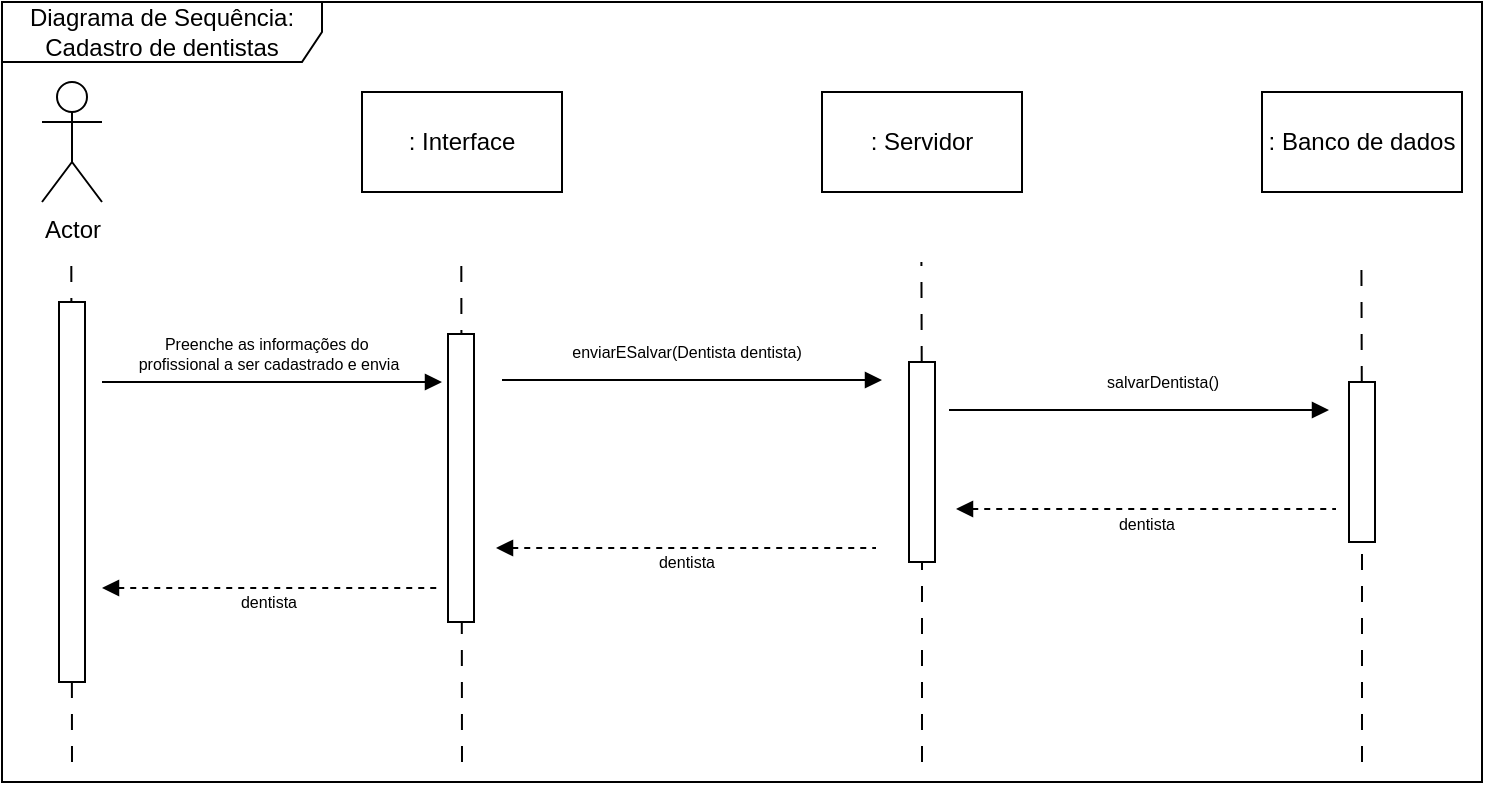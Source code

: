<mxfile version="25.0.1">
  <diagram name="Page-1" id="myC7m-T4gbPf3_Z4dW4G">
    <mxGraphModel dx="989" dy="1706" grid="1" gridSize="10" guides="1" tooltips="1" connect="1" arrows="1" fold="1" page="1" pageScale="1" pageWidth="827" pageHeight="1169" math="0" shadow="0">
      <root>
        <mxCell id="0" />
        <mxCell id="1" parent="0" />
        <mxCell id="Wmycd5_sgxw_gxinNrQH-1" value="Actor" style="shape=umlActor;verticalLabelPosition=bottom;verticalAlign=top;html=1;" parent="1" vertex="1">
          <mxGeometry x="60" y="20" width="30" height="60" as="geometry" />
        </mxCell>
        <mxCell id="Wmycd5_sgxw_gxinNrQH-8" value="" style="endArrow=none;html=1;rounded=0;dashed=1;dashPattern=8 8;" parent="1" edge="1">
          <mxGeometry width="50" height="50" relative="1" as="geometry">
            <mxPoint x="75" y="360" as="sourcePoint" />
            <mxPoint x="74.66" y="110" as="targetPoint" />
          </mxGeometry>
        </mxCell>
        <mxCell id="Wmycd5_sgxw_gxinNrQH-9" value=": Interface" style="rounded=0;whiteSpace=wrap;html=1;" parent="1" vertex="1">
          <mxGeometry x="220" y="25" width="100" height="50" as="geometry" />
        </mxCell>
        <mxCell id="Wmycd5_sgxw_gxinNrQH-10" value="" style="endArrow=none;html=1;rounded=0;dashed=1;dashPattern=8 8;" parent="1" edge="1">
          <mxGeometry width="50" height="50" relative="1" as="geometry">
            <mxPoint x="270" y="360" as="sourcePoint" />
            <mxPoint x="269.66" y="110" as="targetPoint" />
          </mxGeometry>
        </mxCell>
        <mxCell id="Wmycd5_sgxw_gxinNrQH-11" value="" style="html=1;verticalAlign=bottom;labelBackgroundColor=none;endArrow=block;endFill=1;rounded=0;" parent="1" edge="1">
          <mxGeometry width="160" relative="1" as="geometry">
            <mxPoint x="90" y="170" as="sourcePoint" />
            <mxPoint x="260" y="170" as="targetPoint" />
          </mxGeometry>
        </mxCell>
        <mxCell id="Wmycd5_sgxw_gxinNrQH-12" value="Preenche as informações do&amp;nbsp;&lt;div&gt;profissional a ser cadastrado e envia&lt;/div&gt;" style="text;html=1;align=center;verticalAlign=middle;resizable=0;points=[];autosize=1;strokeColor=none;fillColor=none;fontSize=8;" parent="1" vertex="1">
          <mxGeometry x="98" y="141" width="150" height="30" as="geometry" />
        </mxCell>
        <mxCell id="Wmycd5_sgxw_gxinNrQH-13" value=": Servidor" style="rounded=0;whiteSpace=wrap;html=1;" parent="1" vertex="1">
          <mxGeometry x="450" y="25" width="100" height="50" as="geometry" />
        </mxCell>
        <mxCell id="Wmycd5_sgxw_gxinNrQH-14" value="" style="endArrow=none;html=1;rounded=0;dashed=1;dashPattern=8 8;" parent="1" source="Wmycd5_sgxw_gxinNrQH-17" edge="1">
          <mxGeometry width="50" height="50" relative="1" as="geometry">
            <mxPoint x="500.05" y="500" as="sourcePoint" />
            <mxPoint x="499.71" y="110" as="targetPoint" />
          </mxGeometry>
        </mxCell>
        <mxCell id="Wmycd5_sgxw_gxinNrQH-15" value="" style="rounded=0;whiteSpace=wrap;html=1;" parent="1" vertex="1">
          <mxGeometry x="263" y="146" width="13" height="144" as="geometry" />
        </mxCell>
        <mxCell id="Wmycd5_sgxw_gxinNrQH-16" value="" style="html=1;verticalAlign=bottom;labelBackgroundColor=none;endArrow=block;endFill=1;rounded=0;" parent="1" edge="1">
          <mxGeometry width="160" relative="1" as="geometry">
            <mxPoint x="290" y="169" as="sourcePoint" />
            <mxPoint x="480" y="169" as="targetPoint" />
          </mxGeometry>
        </mxCell>
        <mxCell id="Wmycd5_sgxw_gxinNrQH-18" value="" style="endArrow=none;html=1;rounded=0;dashed=1;dashPattern=8 8;" parent="1" target="Wmycd5_sgxw_gxinNrQH-17" edge="1">
          <mxGeometry width="50" height="50" relative="1" as="geometry">
            <mxPoint x="500" y="360" as="sourcePoint" />
            <mxPoint x="499.71" y="110" as="targetPoint" />
          </mxGeometry>
        </mxCell>
        <mxCell id="Wmycd5_sgxw_gxinNrQH-17" value="" style="rounded=0;whiteSpace=wrap;html=1;" parent="1" vertex="1">
          <mxGeometry x="493.5" y="160" width="13" height="100" as="geometry" />
        </mxCell>
        <mxCell id="Wmycd5_sgxw_gxinNrQH-19" value="enviarESalvar(Dentista dentista)" style="text;html=1;align=center;verticalAlign=middle;resizable=0;points=[];autosize=1;strokeColor=none;fillColor=none;fontSize=8;" parent="1" vertex="1">
          <mxGeometry x="312" y="145" width="140" height="20" as="geometry" />
        </mxCell>
        <mxCell id="Wmycd5_sgxw_gxinNrQH-20" value=": Banco de dados" style="rounded=0;whiteSpace=wrap;html=1;" parent="1" vertex="1">
          <mxGeometry x="670" y="25" width="100" height="50" as="geometry" />
        </mxCell>
        <mxCell id="Wmycd5_sgxw_gxinNrQH-21" value="" style="endArrow=none;html=1;rounded=0;dashed=1;dashPattern=8 8;" parent="1" source="Wmycd5_sgxw_gxinNrQH-23" edge="1">
          <mxGeometry width="50" height="50" relative="1" as="geometry">
            <mxPoint x="720.05" y="500" as="sourcePoint" />
            <mxPoint x="719.71" y="110" as="targetPoint" />
          </mxGeometry>
        </mxCell>
        <mxCell id="Wmycd5_sgxw_gxinNrQH-22" value="" style="endArrow=none;html=1;rounded=0;dashed=1;dashPattern=8 8;" parent="1" target="Wmycd5_sgxw_gxinNrQH-23" edge="1">
          <mxGeometry width="50" height="50" relative="1" as="geometry">
            <mxPoint x="720" y="360" as="sourcePoint" />
            <mxPoint x="719.71" y="110" as="targetPoint" />
          </mxGeometry>
        </mxCell>
        <mxCell id="Wmycd5_sgxw_gxinNrQH-23" value="" style="rounded=0;whiteSpace=wrap;html=1;" parent="1" vertex="1">
          <mxGeometry x="713.5" y="170" width="13" height="80" as="geometry" />
        </mxCell>
        <mxCell id="Wmycd5_sgxw_gxinNrQH-24" value="" style="html=1;verticalAlign=bottom;labelBackgroundColor=none;endArrow=block;endFill=1;rounded=0;" parent="1" edge="1">
          <mxGeometry width="160" relative="1" as="geometry">
            <mxPoint x="513.5" y="184" as="sourcePoint" />
            <mxPoint x="703.5" y="184" as="targetPoint" />
          </mxGeometry>
        </mxCell>
        <mxCell id="Wmycd5_sgxw_gxinNrQH-25" value="salvarDentista()" style="text;html=1;align=center;verticalAlign=middle;resizable=0;points=[];autosize=1;strokeColor=none;fillColor=none;fontSize=8;" parent="1" vertex="1">
          <mxGeometry x="580" y="160" width="80" height="20" as="geometry" />
        </mxCell>
        <mxCell id="Wmycd5_sgxw_gxinNrQH-26" value="" style="html=1;verticalAlign=bottom;labelBackgroundColor=none;endArrow=none;endFill=0;rounded=0;startArrow=block;startFill=1;dashed=1;" parent="1" edge="1">
          <mxGeometry width="160" relative="1" as="geometry">
            <mxPoint x="517" y="233.5" as="sourcePoint" />
            <mxPoint x="707" y="233.5" as="targetPoint" />
          </mxGeometry>
        </mxCell>
        <mxCell id="Wmycd5_sgxw_gxinNrQH-27" value="dentista" style="text;html=1;align=center;verticalAlign=middle;resizable=0;points=[];autosize=1;strokeColor=none;fillColor=none;fontSize=8;" parent="1" vertex="1">
          <mxGeometry x="587" y="230.5" width="50" height="20" as="geometry" />
        </mxCell>
        <mxCell id="Wmycd5_sgxw_gxinNrQH-28" value="" style="html=1;verticalAlign=bottom;labelBackgroundColor=none;endArrow=none;endFill=0;rounded=0;startArrow=block;startFill=1;dashed=1;" parent="1" edge="1">
          <mxGeometry width="160" relative="1" as="geometry">
            <mxPoint x="287" y="253" as="sourcePoint" />
            <mxPoint x="477" y="253" as="targetPoint" />
          </mxGeometry>
        </mxCell>
        <mxCell id="Wmycd5_sgxw_gxinNrQH-29" value="dentista" style="text;html=1;align=center;verticalAlign=middle;resizable=0;points=[];autosize=1;strokeColor=none;fillColor=none;fontSize=8;" parent="1" vertex="1">
          <mxGeometry x="357" y="250" width="50" height="20" as="geometry" />
        </mxCell>
        <mxCell id="Wmycd5_sgxw_gxinNrQH-30" value="" style="rounded=0;whiteSpace=wrap;html=1;" parent="1" vertex="1">
          <mxGeometry x="68.5" y="130" width="13" height="190" as="geometry" />
        </mxCell>
        <mxCell id="Wmycd5_sgxw_gxinNrQH-31" value="" style="html=1;verticalAlign=bottom;labelBackgroundColor=none;endArrow=none;endFill=0;rounded=0;startArrow=block;startFill=1;dashed=1;" parent="1" edge="1">
          <mxGeometry width="160" relative="1" as="geometry">
            <mxPoint x="90" y="273" as="sourcePoint" />
            <mxPoint x="258.5" y="273" as="targetPoint" />
          </mxGeometry>
        </mxCell>
        <mxCell id="Wmycd5_sgxw_gxinNrQH-32" value="dentista" style="text;html=1;align=center;verticalAlign=middle;resizable=0;points=[];autosize=1;strokeColor=none;fillColor=none;fontSize=8;" parent="1" vertex="1">
          <mxGeometry x="148" y="270" width="50" height="20" as="geometry" />
        </mxCell>
        <mxCell id="8heGfq5nRMpTXLTgtiw8-1" value="Diagrama de Sequência:&lt;div&gt;Cadastro de dentistas&lt;/div&gt;" style="shape=umlFrame;whiteSpace=wrap;html=1;pointerEvents=0;recursiveResize=0;container=1;collapsible=0;width=160;" vertex="1" parent="1">
          <mxGeometry x="40" y="-20" width="740" height="390" as="geometry" />
        </mxCell>
      </root>
    </mxGraphModel>
  </diagram>
</mxfile>
